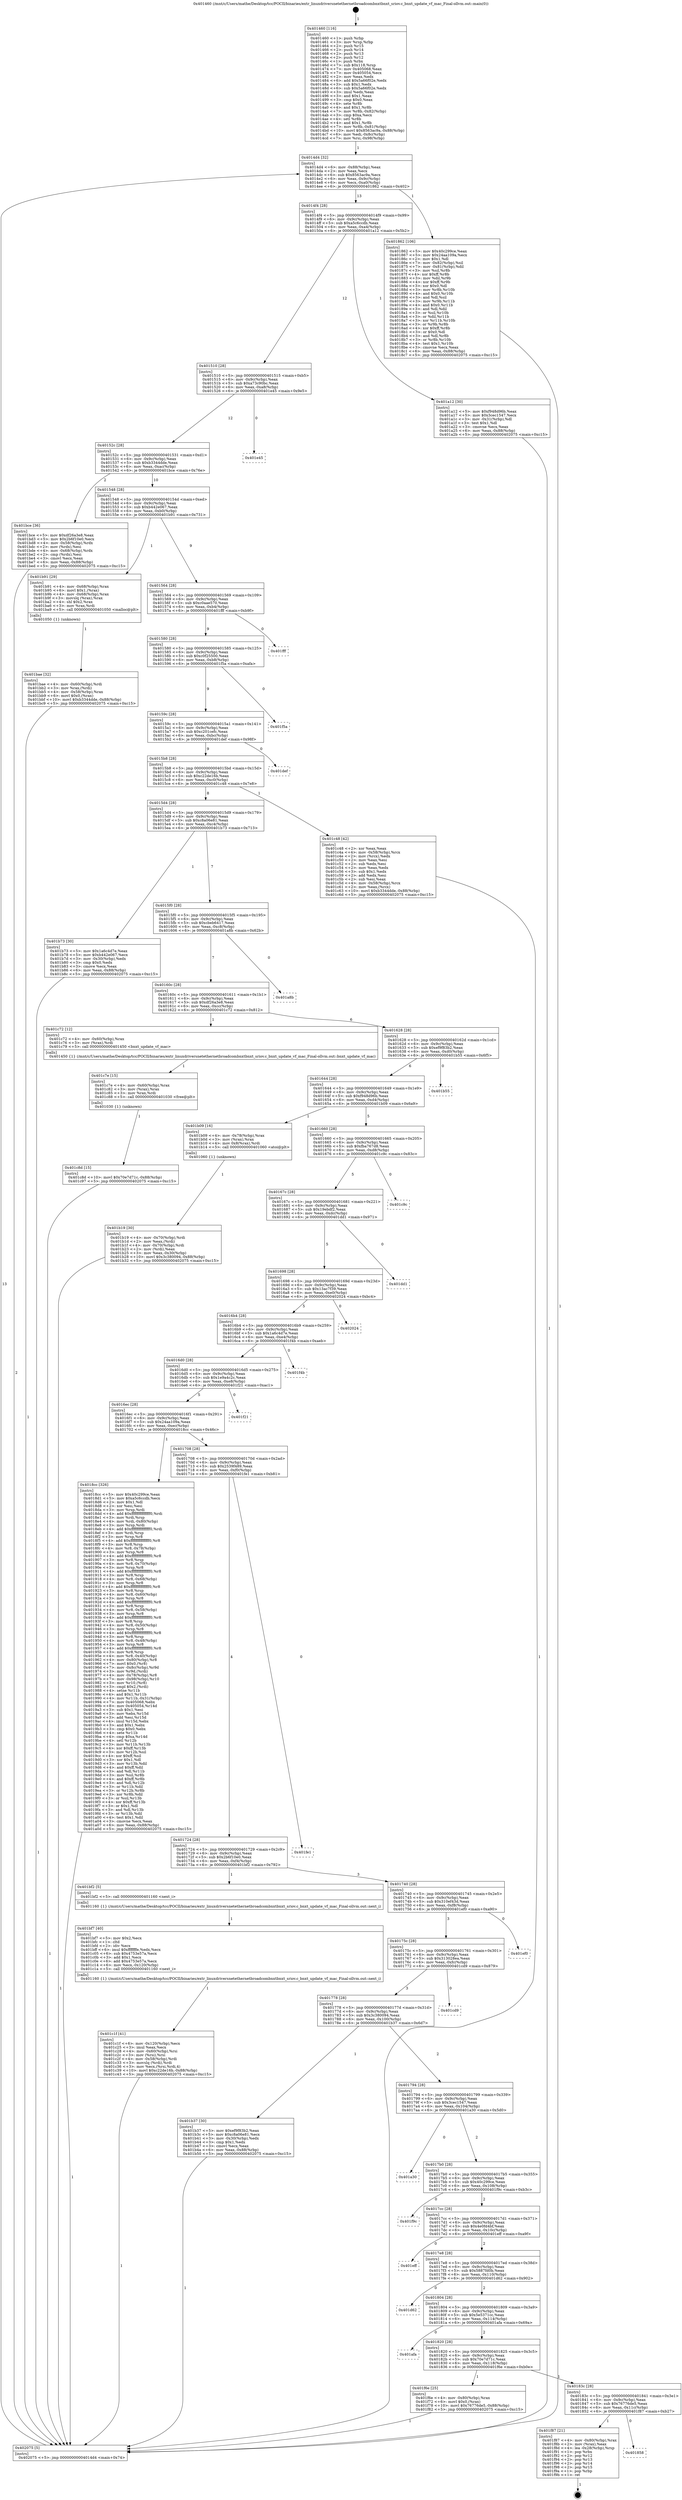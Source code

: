 digraph "0x401460" {
  label = "0x401460 (/mnt/c/Users/mathe/Desktop/tcc/POCII/binaries/extr_linuxdriversnetethernetbroadcombnxtbnxt_sriov.c_bnxt_update_vf_mac_Final-ollvm.out::main(0))"
  labelloc = "t"
  node[shape=record]

  Entry [label="",width=0.3,height=0.3,shape=circle,fillcolor=black,style=filled]
  "0x4014d4" [label="{
     0x4014d4 [32]\l
     | [instrs]\l
     &nbsp;&nbsp;0x4014d4 \<+6\>: mov -0x88(%rbp),%eax\l
     &nbsp;&nbsp;0x4014da \<+2\>: mov %eax,%ecx\l
     &nbsp;&nbsp;0x4014dc \<+6\>: sub $0x8563ac9a,%ecx\l
     &nbsp;&nbsp;0x4014e2 \<+6\>: mov %eax,-0x9c(%rbp)\l
     &nbsp;&nbsp;0x4014e8 \<+6\>: mov %ecx,-0xa0(%rbp)\l
     &nbsp;&nbsp;0x4014ee \<+6\>: je 0000000000401862 \<main+0x402\>\l
  }"]
  "0x401862" [label="{
     0x401862 [106]\l
     | [instrs]\l
     &nbsp;&nbsp;0x401862 \<+5\>: mov $0x40c299ce,%eax\l
     &nbsp;&nbsp;0x401867 \<+5\>: mov $0x24aa109a,%ecx\l
     &nbsp;&nbsp;0x40186c \<+2\>: mov $0x1,%dl\l
     &nbsp;&nbsp;0x40186e \<+7\>: mov -0x82(%rbp),%sil\l
     &nbsp;&nbsp;0x401875 \<+7\>: mov -0x81(%rbp),%dil\l
     &nbsp;&nbsp;0x40187c \<+3\>: mov %sil,%r8b\l
     &nbsp;&nbsp;0x40187f \<+4\>: xor $0xff,%r8b\l
     &nbsp;&nbsp;0x401883 \<+3\>: mov %dil,%r9b\l
     &nbsp;&nbsp;0x401886 \<+4\>: xor $0xff,%r9b\l
     &nbsp;&nbsp;0x40188a \<+3\>: xor $0x0,%dl\l
     &nbsp;&nbsp;0x40188d \<+3\>: mov %r8b,%r10b\l
     &nbsp;&nbsp;0x401890 \<+4\>: and $0x0,%r10b\l
     &nbsp;&nbsp;0x401894 \<+3\>: and %dl,%sil\l
     &nbsp;&nbsp;0x401897 \<+3\>: mov %r9b,%r11b\l
     &nbsp;&nbsp;0x40189a \<+4\>: and $0x0,%r11b\l
     &nbsp;&nbsp;0x40189e \<+3\>: and %dl,%dil\l
     &nbsp;&nbsp;0x4018a1 \<+3\>: or %sil,%r10b\l
     &nbsp;&nbsp;0x4018a4 \<+3\>: or %dil,%r11b\l
     &nbsp;&nbsp;0x4018a7 \<+3\>: xor %r11b,%r10b\l
     &nbsp;&nbsp;0x4018aa \<+3\>: or %r9b,%r8b\l
     &nbsp;&nbsp;0x4018ad \<+4\>: xor $0xff,%r8b\l
     &nbsp;&nbsp;0x4018b1 \<+3\>: or $0x0,%dl\l
     &nbsp;&nbsp;0x4018b4 \<+3\>: and %dl,%r8b\l
     &nbsp;&nbsp;0x4018b7 \<+3\>: or %r8b,%r10b\l
     &nbsp;&nbsp;0x4018ba \<+4\>: test $0x1,%r10b\l
     &nbsp;&nbsp;0x4018be \<+3\>: cmovne %ecx,%eax\l
     &nbsp;&nbsp;0x4018c1 \<+6\>: mov %eax,-0x88(%rbp)\l
     &nbsp;&nbsp;0x4018c7 \<+5\>: jmp 0000000000402075 \<main+0xc15\>\l
  }"]
  "0x4014f4" [label="{
     0x4014f4 [28]\l
     | [instrs]\l
     &nbsp;&nbsp;0x4014f4 \<+5\>: jmp 00000000004014f9 \<main+0x99\>\l
     &nbsp;&nbsp;0x4014f9 \<+6\>: mov -0x9c(%rbp),%eax\l
     &nbsp;&nbsp;0x4014ff \<+5\>: sub $0xa5c6ccdb,%eax\l
     &nbsp;&nbsp;0x401504 \<+6\>: mov %eax,-0xa4(%rbp)\l
     &nbsp;&nbsp;0x40150a \<+6\>: je 0000000000401a12 \<main+0x5b2\>\l
  }"]
  "0x402075" [label="{
     0x402075 [5]\l
     | [instrs]\l
     &nbsp;&nbsp;0x402075 \<+5\>: jmp 00000000004014d4 \<main+0x74\>\l
  }"]
  "0x401460" [label="{
     0x401460 [116]\l
     | [instrs]\l
     &nbsp;&nbsp;0x401460 \<+1\>: push %rbp\l
     &nbsp;&nbsp;0x401461 \<+3\>: mov %rsp,%rbp\l
     &nbsp;&nbsp;0x401464 \<+2\>: push %r15\l
     &nbsp;&nbsp;0x401466 \<+2\>: push %r14\l
     &nbsp;&nbsp;0x401468 \<+2\>: push %r13\l
     &nbsp;&nbsp;0x40146a \<+2\>: push %r12\l
     &nbsp;&nbsp;0x40146c \<+1\>: push %rbx\l
     &nbsp;&nbsp;0x40146d \<+7\>: sub $0x118,%rsp\l
     &nbsp;&nbsp;0x401474 \<+7\>: mov 0x405068,%eax\l
     &nbsp;&nbsp;0x40147b \<+7\>: mov 0x405054,%ecx\l
     &nbsp;&nbsp;0x401482 \<+2\>: mov %eax,%edx\l
     &nbsp;&nbsp;0x401484 \<+6\>: add $0x5a66f02e,%edx\l
     &nbsp;&nbsp;0x40148a \<+3\>: sub $0x1,%edx\l
     &nbsp;&nbsp;0x40148d \<+6\>: sub $0x5a66f02e,%edx\l
     &nbsp;&nbsp;0x401493 \<+3\>: imul %edx,%eax\l
     &nbsp;&nbsp;0x401496 \<+3\>: and $0x1,%eax\l
     &nbsp;&nbsp;0x401499 \<+3\>: cmp $0x0,%eax\l
     &nbsp;&nbsp;0x40149c \<+4\>: sete %r8b\l
     &nbsp;&nbsp;0x4014a0 \<+4\>: and $0x1,%r8b\l
     &nbsp;&nbsp;0x4014a4 \<+7\>: mov %r8b,-0x82(%rbp)\l
     &nbsp;&nbsp;0x4014ab \<+3\>: cmp $0xa,%ecx\l
     &nbsp;&nbsp;0x4014ae \<+4\>: setl %r8b\l
     &nbsp;&nbsp;0x4014b2 \<+4\>: and $0x1,%r8b\l
     &nbsp;&nbsp;0x4014b6 \<+7\>: mov %r8b,-0x81(%rbp)\l
     &nbsp;&nbsp;0x4014bd \<+10\>: movl $0x8563ac9a,-0x88(%rbp)\l
     &nbsp;&nbsp;0x4014c7 \<+6\>: mov %edi,-0x8c(%rbp)\l
     &nbsp;&nbsp;0x4014cd \<+7\>: mov %rsi,-0x98(%rbp)\l
  }"]
  Exit [label="",width=0.3,height=0.3,shape=circle,fillcolor=black,style=filled,peripheries=2]
  "0x401a12" [label="{
     0x401a12 [30]\l
     | [instrs]\l
     &nbsp;&nbsp;0x401a12 \<+5\>: mov $0xf948d96b,%eax\l
     &nbsp;&nbsp;0x401a17 \<+5\>: mov $0x3cec1547,%ecx\l
     &nbsp;&nbsp;0x401a1c \<+3\>: mov -0x31(%rbp),%dl\l
     &nbsp;&nbsp;0x401a1f \<+3\>: test $0x1,%dl\l
     &nbsp;&nbsp;0x401a22 \<+3\>: cmovne %ecx,%eax\l
     &nbsp;&nbsp;0x401a25 \<+6\>: mov %eax,-0x88(%rbp)\l
     &nbsp;&nbsp;0x401a2b \<+5\>: jmp 0000000000402075 \<main+0xc15\>\l
  }"]
  "0x401510" [label="{
     0x401510 [28]\l
     | [instrs]\l
     &nbsp;&nbsp;0x401510 \<+5\>: jmp 0000000000401515 \<main+0xb5\>\l
     &nbsp;&nbsp;0x401515 \<+6\>: mov -0x9c(%rbp),%eax\l
     &nbsp;&nbsp;0x40151b \<+5\>: sub $0xa73c90bc,%eax\l
     &nbsp;&nbsp;0x401520 \<+6\>: mov %eax,-0xa8(%rbp)\l
     &nbsp;&nbsp;0x401526 \<+6\>: je 0000000000401e45 \<main+0x9e5\>\l
  }"]
  "0x401858" [label="{
     0x401858\l
  }", style=dashed]
  "0x401e45" [label="{
     0x401e45\l
  }", style=dashed]
  "0x40152c" [label="{
     0x40152c [28]\l
     | [instrs]\l
     &nbsp;&nbsp;0x40152c \<+5\>: jmp 0000000000401531 \<main+0xd1\>\l
     &nbsp;&nbsp;0x401531 \<+6\>: mov -0x9c(%rbp),%eax\l
     &nbsp;&nbsp;0x401537 \<+5\>: sub $0xb3344dde,%eax\l
     &nbsp;&nbsp;0x40153c \<+6\>: mov %eax,-0xac(%rbp)\l
     &nbsp;&nbsp;0x401542 \<+6\>: je 0000000000401bce \<main+0x76e\>\l
  }"]
  "0x401f87" [label="{
     0x401f87 [21]\l
     | [instrs]\l
     &nbsp;&nbsp;0x401f87 \<+4\>: mov -0x80(%rbp),%rax\l
     &nbsp;&nbsp;0x401f8b \<+2\>: mov (%rax),%eax\l
     &nbsp;&nbsp;0x401f8d \<+4\>: lea -0x28(%rbp),%rsp\l
     &nbsp;&nbsp;0x401f91 \<+1\>: pop %rbx\l
     &nbsp;&nbsp;0x401f92 \<+2\>: pop %r12\l
     &nbsp;&nbsp;0x401f94 \<+2\>: pop %r13\l
     &nbsp;&nbsp;0x401f96 \<+2\>: pop %r14\l
     &nbsp;&nbsp;0x401f98 \<+2\>: pop %r15\l
     &nbsp;&nbsp;0x401f9a \<+1\>: pop %rbp\l
     &nbsp;&nbsp;0x401f9b \<+1\>: ret\l
  }"]
  "0x401bce" [label="{
     0x401bce [36]\l
     | [instrs]\l
     &nbsp;&nbsp;0x401bce \<+5\>: mov $0xdf26a3e8,%eax\l
     &nbsp;&nbsp;0x401bd3 \<+5\>: mov $0x2b6f10e0,%ecx\l
     &nbsp;&nbsp;0x401bd8 \<+4\>: mov -0x58(%rbp),%rdx\l
     &nbsp;&nbsp;0x401bdc \<+2\>: mov (%rdx),%esi\l
     &nbsp;&nbsp;0x401bde \<+4\>: mov -0x68(%rbp),%rdx\l
     &nbsp;&nbsp;0x401be2 \<+2\>: cmp (%rdx),%esi\l
     &nbsp;&nbsp;0x401be4 \<+3\>: cmovl %ecx,%eax\l
     &nbsp;&nbsp;0x401be7 \<+6\>: mov %eax,-0x88(%rbp)\l
     &nbsp;&nbsp;0x401bed \<+5\>: jmp 0000000000402075 \<main+0xc15\>\l
  }"]
  "0x401548" [label="{
     0x401548 [28]\l
     | [instrs]\l
     &nbsp;&nbsp;0x401548 \<+5\>: jmp 000000000040154d \<main+0xed\>\l
     &nbsp;&nbsp;0x40154d \<+6\>: mov -0x9c(%rbp),%eax\l
     &nbsp;&nbsp;0x401553 \<+5\>: sub $0xb442e067,%eax\l
     &nbsp;&nbsp;0x401558 \<+6\>: mov %eax,-0xb0(%rbp)\l
     &nbsp;&nbsp;0x40155e \<+6\>: je 0000000000401b91 \<main+0x731\>\l
  }"]
  "0x40183c" [label="{
     0x40183c [28]\l
     | [instrs]\l
     &nbsp;&nbsp;0x40183c \<+5\>: jmp 0000000000401841 \<main+0x3e1\>\l
     &nbsp;&nbsp;0x401841 \<+6\>: mov -0x9c(%rbp),%eax\l
     &nbsp;&nbsp;0x401847 \<+5\>: sub $0x76776de5,%eax\l
     &nbsp;&nbsp;0x40184c \<+6\>: mov %eax,-0x11c(%rbp)\l
     &nbsp;&nbsp;0x401852 \<+6\>: je 0000000000401f87 \<main+0xb27\>\l
  }"]
  "0x401b91" [label="{
     0x401b91 [29]\l
     | [instrs]\l
     &nbsp;&nbsp;0x401b91 \<+4\>: mov -0x68(%rbp),%rax\l
     &nbsp;&nbsp;0x401b95 \<+6\>: movl $0x1,(%rax)\l
     &nbsp;&nbsp;0x401b9b \<+4\>: mov -0x68(%rbp),%rax\l
     &nbsp;&nbsp;0x401b9f \<+3\>: movslq (%rax),%rax\l
     &nbsp;&nbsp;0x401ba2 \<+4\>: shl $0x2,%rax\l
     &nbsp;&nbsp;0x401ba6 \<+3\>: mov %rax,%rdi\l
     &nbsp;&nbsp;0x401ba9 \<+5\>: call 0000000000401050 \<malloc@plt\>\l
     | [calls]\l
     &nbsp;&nbsp;0x401050 \{1\} (unknown)\l
  }"]
  "0x401564" [label="{
     0x401564 [28]\l
     | [instrs]\l
     &nbsp;&nbsp;0x401564 \<+5\>: jmp 0000000000401569 \<main+0x109\>\l
     &nbsp;&nbsp;0x401569 \<+6\>: mov -0x9c(%rbp),%eax\l
     &nbsp;&nbsp;0x40156f \<+5\>: sub $0xc0aae570,%eax\l
     &nbsp;&nbsp;0x401574 \<+6\>: mov %eax,-0xb4(%rbp)\l
     &nbsp;&nbsp;0x40157a \<+6\>: je 0000000000401fff \<main+0xb9f\>\l
  }"]
  "0x401f6e" [label="{
     0x401f6e [25]\l
     | [instrs]\l
     &nbsp;&nbsp;0x401f6e \<+4\>: mov -0x80(%rbp),%rax\l
     &nbsp;&nbsp;0x401f72 \<+6\>: movl $0x0,(%rax)\l
     &nbsp;&nbsp;0x401f78 \<+10\>: movl $0x76776de5,-0x88(%rbp)\l
     &nbsp;&nbsp;0x401f82 \<+5\>: jmp 0000000000402075 \<main+0xc15\>\l
  }"]
  "0x401fff" [label="{
     0x401fff\l
  }", style=dashed]
  "0x401580" [label="{
     0x401580 [28]\l
     | [instrs]\l
     &nbsp;&nbsp;0x401580 \<+5\>: jmp 0000000000401585 \<main+0x125\>\l
     &nbsp;&nbsp;0x401585 \<+6\>: mov -0x9c(%rbp),%eax\l
     &nbsp;&nbsp;0x40158b \<+5\>: sub $0xc0f25500,%eax\l
     &nbsp;&nbsp;0x401590 \<+6\>: mov %eax,-0xb8(%rbp)\l
     &nbsp;&nbsp;0x401596 \<+6\>: je 0000000000401f5a \<main+0xafa\>\l
  }"]
  "0x401820" [label="{
     0x401820 [28]\l
     | [instrs]\l
     &nbsp;&nbsp;0x401820 \<+5\>: jmp 0000000000401825 \<main+0x3c5\>\l
     &nbsp;&nbsp;0x401825 \<+6\>: mov -0x9c(%rbp),%eax\l
     &nbsp;&nbsp;0x40182b \<+5\>: sub $0x70e7d71c,%eax\l
     &nbsp;&nbsp;0x401830 \<+6\>: mov %eax,-0x118(%rbp)\l
     &nbsp;&nbsp;0x401836 \<+6\>: je 0000000000401f6e \<main+0xb0e\>\l
  }"]
  "0x401f5a" [label="{
     0x401f5a\l
  }", style=dashed]
  "0x40159c" [label="{
     0x40159c [28]\l
     | [instrs]\l
     &nbsp;&nbsp;0x40159c \<+5\>: jmp 00000000004015a1 \<main+0x141\>\l
     &nbsp;&nbsp;0x4015a1 \<+6\>: mov -0x9c(%rbp),%eax\l
     &nbsp;&nbsp;0x4015a7 \<+5\>: sub $0xc201cefc,%eax\l
     &nbsp;&nbsp;0x4015ac \<+6\>: mov %eax,-0xbc(%rbp)\l
     &nbsp;&nbsp;0x4015b2 \<+6\>: je 0000000000401def \<main+0x98f\>\l
  }"]
  "0x401afa" [label="{
     0x401afa\l
  }", style=dashed]
  "0x401def" [label="{
     0x401def\l
  }", style=dashed]
  "0x4015b8" [label="{
     0x4015b8 [28]\l
     | [instrs]\l
     &nbsp;&nbsp;0x4015b8 \<+5\>: jmp 00000000004015bd \<main+0x15d\>\l
     &nbsp;&nbsp;0x4015bd \<+6\>: mov -0x9c(%rbp),%eax\l
     &nbsp;&nbsp;0x4015c3 \<+5\>: sub $0xc22de16b,%eax\l
     &nbsp;&nbsp;0x4015c8 \<+6\>: mov %eax,-0xc0(%rbp)\l
     &nbsp;&nbsp;0x4015ce \<+6\>: je 0000000000401c48 \<main+0x7e8\>\l
  }"]
  "0x401804" [label="{
     0x401804 [28]\l
     | [instrs]\l
     &nbsp;&nbsp;0x401804 \<+5\>: jmp 0000000000401809 \<main+0x3a9\>\l
     &nbsp;&nbsp;0x401809 \<+6\>: mov -0x9c(%rbp),%eax\l
     &nbsp;&nbsp;0x40180f \<+5\>: sub $0x5e5371cc,%eax\l
     &nbsp;&nbsp;0x401814 \<+6\>: mov %eax,-0x114(%rbp)\l
     &nbsp;&nbsp;0x40181a \<+6\>: je 0000000000401afa \<main+0x69a\>\l
  }"]
  "0x401c48" [label="{
     0x401c48 [42]\l
     | [instrs]\l
     &nbsp;&nbsp;0x401c48 \<+2\>: xor %eax,%eax\l
     &nbsp;&nbsp;0x401c4a \<+4\>: mov -0x58(%rbp),%rcx\l
     &nbsp;&nbsp;0x401c4e \<+2\>: mov (%rcx),%edx\l
     &nbsp;&nbsp;0x401c50 \<+2\>: mov %eax,%esi\l
     &nbsp;&nbsp;0x401c52 \<+2\>: sub %edx,%esi\l
     &nbsp;&nbsp;0x401c54 \<+2\>: mov %eax,%edx\l
     &nbsp;&nbsp;0x401c56 \<+3\>: sub $0x1,%edx\l
     &nbsp;&nbsp;0x401c59 \<+2\>: add %edx,%esi\l
     &nbsp;&nbsp;0x401c5b \<+2\>: sub %esi,%eax\l
     &nbsp;&nbsp;0x401c5d \<+4\>: mov -0x58(%rbp),%rcx\l
     &nbsp;&nbsp;0x401c61 \<+2\>: mov %eax,(%rcx)\l
     &nbsp;&nbsp;0x401c63 \<+10\>: movl $0xb3344dde,-0x88(%rbp)\l
     &nbsp;&nbsp;0x401c6d \<+5\>: jmp 0000000000402075 \<main+0xc15\>\l
  }"]
  "0x4015d4" [label="{
     0x4015d4 [28]\l
     | [instrs]\l
     &nbsp;&nbsp;0x4015d4 \<+5\>: jmp 00000000004015d9 \<main+0x179\>\l
     &nbsp;&nbsp;0x4015d9 \<+6\>: mov -0x9c(%rbp),%eax\l
     &nbsp;&nbsp;0x4015df \<+5\>: sub $0xc8a06e81,%eax\l
     &nbsp;&nbsp;0x4015e4 \<+6\>: mov %eax,-0xc4(%rbp)\l
     &nbsp;&nbsp;0x4015ea \<+6\>: je 0000000000401b73 \<main+0x713\>\l
  }"]
  "0x401d62" [label="{
     0x401d62\l
  }", style=dashed]
  "0x401b73" [label="{
     0x401b73 [30]\l
     | [instrs]\l
     &nbsp;&nbsp;0x401b73 \<+5\>: mov $0x1a6c4d7e,%eax\l
     &nbsp;&nbsp;0x401b78 \<+5\>: mov $0xb442e067,%ecx\l
     &nbsp;&nbsp;0x401b7d \<+3\>: mov -0x30(%rbp),%edx\l
     &nbsp;&nbsp;0x401b80 \<+3\>: cmp $0x0,%edx\l
     &nbsp;&nbsp;0x401b83 \<+3\>: cmove %ecx,%eax\l
     &nbsp;&nbsp;0x401b86 \<+6\>: mov %eax,-0x88(%rbp)\l
     &nbsp;&nbsp;0x401b8c \<+5\>: jmp 0000000000402075 \<main+0xc15\>\l
  }"]
  "0x4015f0" [label="{
     0x4015f0 [28]\l
     | [instrs]\l
     &nbsp;&nbsp;0x4015f0 \<+5\>: jmp 00000000004015f5 \<main+0x195\>\l
     &nbsp;&nbsp;0x4015f5 \<+6\>: mov -0x9c(%rbp),%eax\l
     &nbsp;&nbsp;0x4015fb \<+5\>: sub $0xcbeb6417,%eax\l
     &nbsp;&nbsp;0x401600 \<+6\>: mov %eax,-0xc8(%rbp)\l
     &nbsp;&nbsp;0x401606 \<+6\>: je 0000000000401a8b \<main+0x62b\>\l
  }"]
  "0x4017e8" [label="{
     0x4017e8 [28]\l
     | [instrs]\l
     &nbsp;&nbsp;0x4017e8 \<+5\>: jmp 00000000004017ed \<main+0x38d\>\l
     &nbsp;&nbsp;0x4017ed \<+6\>: mov -0x9c(%rbp),%eax\l
     &nbsp;&nbsp;0x4017f3 \<+5\>: sub $0x5887fd0b,%eax\l
     &nbsp;&nbsp;0x4017f8 \<+6\>: mov %eax,-0x110(%rbp)\l
     &nbsp;&nbsp;0x4017fe \<+6\>: je 0000000000401d62 \<main+0x902\>\l
  }"]
  "0x401a8b" [label="{
     0x401a8b\l
  }", style=dashed]
  "0x40160c" [label="{
     0x40160c [28]\l
     | [instrs]\l
     &nbsp;&nbsp;0x40160c \<+5\>: jmp 0000000000401611 \<main+0x1b1\>\l
     &nbsp;&nbsp;0x401611 \<+6\>: mov -0x9c(%rbp),%eax\l
     &nbsp;&nbsp;0x401617 \<+5\>: sub $0xdf26a3e8,%eax\l
     &nbsp;&nbsp;0x40161c \<+6\>: mov %eax,-0xcc(%rbp)\l
     &nbsp;&nbsp;0x401622 \<+6\>: je 0000000000401c72 \<main+0x812\>\l
  }"]
  "0x401eff" [label="{
     0x401eff\l
  }", style=dashed]
  "0x401c72" [label="{
     0x401c72 [12]\l
     | [instrs]\l
     &nbsp;&nbsp;0x401c72 \<+4\>: mov -0x60(%rbp),%rax\l
     &nbsp;&nbsp;0x401c76 \<+3\>: mov (%rax),%rdi\l
     &nbsp;&nbsp;0x401c79 \<+5\>: call 0000000000401450 \<bnxt_update_vf_mac\>\l
     | [calls]\l
     &nbsp;&nbsp;0x401450 \{1\} (/mnt/c/Users/mathe/Desktop/tcc/POCII/binaries/extr_linuxdriversnetethernetbroadcombnxtbnxt_sriov.c_bnxt_update_vf_mac_Final-ollvm.out::bnxt_update_vf_mac)\l
  }"]
  "0x401628" [label="{
     0x401628 [28]\l
     | [instrs]\l
     &nbsp;&nbsp;0x401628 \<+5\>: jmp 000000000040162d \<main+0x1cd\>\l
     &nbsp;&nbsp;0x40162d \<+6\>: mov -0x9c(%rbp),%eax\l
     &nbsp;&nbsp;0x401633 \<+5\>: sub $0xef9f83b2,%eax\l
     &nbsp;&nbsp;0x401638 \<+6\>: mov %eax,-0xd0(%rbp)\l
     &nbsp;&nbsp;0x40163e \<+6\>: je 0000000000401b55 \<main+0x6f5\>\l
  }"]
  "0x4017cc" [label="{
     0x4017cc [28]\l
     | [instrs]\l
     &nbsp;&nbsp;0x4017cc \<+5\>: jmp 00000000004017d1 \<main+0x371\>\l
     &nbsp;&nbsp;0x4017d1 \<+6\>: mov -0x9c(%rbp),%eax\l
     &nbsp;&nbsp;0x4017d7 \<+5\>: sub $0x4e0fd4bf,%eax\l
     &nbsp;&nbsp;0x4017dc \<+6\>: mov %eax,-0x10c(%rbp)\l
     &nbsp;&nbsp;0x4017e2 \<+6\>: je 0000000000401eff \<main+0xa9f\>\l
  }"]
  "0x401b55" [label="{
     0x401b55\l
  }", style=dashed]
  "0x401644" [label="{
     0x401644 [28]\l
     | [instrs]\l
     &nbsp;&nbsp;0x401644 \<+5\>: jmp 0000000000401649 \<main+0x1e9\>\l
     &nbsp;&nbsp;0x401649 \<+6\>: mov -0x9c(%rbp),%eax\l
     &nbsp;&nbsp;0x40164f \<+5\>: sub $0xf948d96b,%eax\l
     &nbsp;&nbsp;0x401654 \<+6\>: mov %eax,-0xd4(%rbp)\l
     &nbsp;&nbsp;0x40165a \<+6\>: je 0000000000401b09 \<main+0x6a9\>\l
  }"]
  "0x401f9c" [label="{
     0x401f9c\l
  }", style=dashed]
  "0x401b09" [label="{
     0x401b09 [16]\l
     | [instrs]\l
     &nbsp;&nbsp;0x401b09 \<+4\>: mov -0x78(%rbp),%rax\l
     &nbsp;&nbsp;0x401b0d \<+3\>: mov (%rax),%rax\l
     &nbsp;&nbsp;0x401b10 \<+4\>: mov 0x8(%rax),%rdi\l
     &nbsp;&nbsp;0x401b14 \<+5\>: call 0000000000401060 \<atoi@plt\>\l
     | [calls]\l
     &nbsp;&nbsp;0x401060 \{1\} (unknown)\l
  }"]
  "0x401660" [label="{
     0x401660 [28]\l
     | [instrs]\l
     &nbsp;&nbsp;0x401660 \<+5\>: jmp 0000000000401665 \<main+0x205\>\l
     &nbsp;&nbsp;0x401665 \<+6\>: mov -0x9c(%rbp),%eax\l
     &nbsp;&nbsp;0x40166b \<+5\>: sub $0xfba767d8,%eax\l
     &nbsp;&nbsp;0x401670 \<+6\>: mov %eax,-0xd8(%rbp)\l
     &nbsp;&nbsp;0x401676 \<+6\>: je 0000000000401c9c \<main+0x83c\>\l
  }"]
  "0x4017b0" [label="{
     0x4017b0 [28]\l
     | [instrs]\l
     &nbsp;&nbsp;0x4017b0 \<+5\>: jmp 00000000004017b5 \<main+0x355\>\l
     &nbsp;&nbsp;0x4017b5 \<+6\>: mov -0x9c(%rbp),%eax\l
     &nbsp;&nbsp;0x4017bb \<+5\>: sub $0x40c299ce,%eax\l
     &nbsp;&nbsp;0x4017c0 \<+6\>: mov %eax,-0x108(%rbp)\l
     &nbsp;&nbsp;0x4017c6 \<+6\>: je 0000000000401f9c \<main+0xb3c\>\l
  }"]
  "0x401c9c" [label="{
     0x401c9c\l
  }", style=dashed]
  "0x40167c" [label="{
     0x40167c [28]\l
     | [instrs]\l
     &nbsp;&nbsp;0x40167c \<+5\>: jmp 0000000000401681 \<main+0x221\>\l
     &nbsp;&nbsp;0x401681 \<+6\>: mov -0x9c(%rbp),%eax\l
     &nbsp;&nbsp;0x401687 \<+5\>: sub $0x19ebdf2,%eax\l
     &nbsp;&nbsp;0x40168c \<+6\>: mov %eax,-0xdc(%rbp)\l
     &nbsp;&nbsp;0x401692 \<+6\>: je 0000000000401dd1 \<main+0x971\>\l
  }"]
  "0x401a30" [label="{
     0x401a30\l
  }", style=dashed]
  "0x401dd1" [label="{
     0x401dd1\l
  }", style=dashed]
  "0x401698" [label="{
     0x401698 [28]\l
     | [instrs]\l
     &nbsp;&nbsp;0x401698 \<+5\>: jmp 000000000040169d \<main+0x23d\>\l
     &nbsp;&nbsp;0x40169d \<+6\>: mov -0x9c(%rbp),%eax\l
     &nbsp;&nbsp;0x4016a3 \<+5\>: sub $0x13ac7f39,%eax\l
     &nbsp;&nbsp;0x4016a8 \<+6\>: mov %eax,-0xe0(%rbp)\l
     &nbsp;&nbsp;0x4016ae \<+6\>: je 0000000000402024 \<main+0xbc4\>\l
  }"]
  "0x401c8d" [label="{
     0x401c8d [15]\l
     | [instrs]\l
     &nbsp;&nbsp;0x401c8d \<+10\>: movl $0x70e7d71c,-0x88(%rbp)\l
     &nbsp;&nbsp;0x401c97 \<+5\>: jmp 0000000000402075 \<main+0xc15\>\l
  }"]
  "0x402024" [label="{
     0x402024\l
  }", style=dashed]
  "0x4016b4" [label="{
     0x4016b4 [28]\l
     | [instrs]\l
     &nbsp;&nbsp;0x4016b4 \<+5\>: jmp 00000000004016b9 \<main+0x259\>\l
     &nbsp;&nbsp;0x4016b9 \<+6\>: mov -0x9c(%rbp),%eax\l
     &nbsp;&nbsp;0x4016bf \<+5\>: sub $0x1a6c4d7e,%eax\l
     &nbsp;&nbsp;0x4016c4 \<+6\>: mov %eax,-0xe4(%rbp)\l
     &nbsp;&nbsp;0x4016ca \<+6\>: je 0000000000401f4b \<main+0xaeb\>\l
  }"]
  "0x401c7e" [label="{
     0x401c7e [15]\l
     | [instrs]\l
     &nbsp;&nbsp;0x401c7e \<+4\>: mov -0x60(%rbp),%rax\l
     &nbsp;&nbsp;0x401c82 \<+3\>: mov (%rax),%rax\l
     &nbsp;&nbsp;0x401c85 \<+3\>: mov %rax,%rdi\l
     &nbsp;&nbsp;0x401c88 \<+5\>: call 0000000000401030 \<free@plt\>\l
     | [calls]\l
     &nbsp;&nbsp;0x401030 \{1\} (unknown)\l
  }"]
  "0x401f4b" [label="{
     0x401f4b\l
  }", style=dashed]
  "0x4016d0" [label="{
     0x4016d0 [28]\l
     | [instrs]\l
     &nbsp;&nbsp;0x4016d0 \<+5\>: jmp 00000000004016d5 \<main+0x275\>\l
     &nbsp;&nbsp;0x4016d5 \<+6\>: mov -0x9c(%rbp),%eax\l
     &nbsp;&nbsp;0x4016db \<+5\>: sub $0x1e9a4c2c,%eax\l
     &nbsp;&nbsp;0x4016e0 \<+6\>: mov %eax,-0xe8(%rbp)\l
     &nbsp;&nbsp;0x4016e6 \<+6\>: je 0000000000401f21 \<main+0xac1\>\l
  }"]
  "0x401c1f" [label="{
     0x401c1f [41]\l
     | [instrs]\l
     &nbsp;&nbsp;0x401c1f \<+6\>: mov -0x120(%rbp),%ecx\l
     &nbsp;&nbsp;0x401c25 \<+3\>: imul %eax,%ecx\l
     &nbsp;&nbsp;0x401c28 \<+4\>: mov -0x60(%rbp),%rsi\l
     &nbsp;&nbsp;0x401c2c \<+3\>: mov (%rsi),%rsi\l
     &nbsp;&nbsp;0x401c2f \<+4\>: mov -0x58(%rbp),%rdi\l
     &nbsp;&nbsp;0x401c33 \<+3\>: movslq (%rdi),%rdi\l
     &nbsp;&nbsp;0x401c36 \<+3\>: mov %ecx,(%rsi,%rdi,4)\l
     &nbsp;&nbsp;0x401c39 \<+10\>: movl $0xc22de16b,-0x88(%rbp)\l
     &nbsp;&nbsp;0x401c43 \<+5\>: jmp 0000000000402075 \<main+0xc15\>\l
  }"]
  "0x401f21" [label="{
     0x401f21\l
  }", style=dashed]
  "0x4016ec" [label="{
     0x4016ec [28]\l
     | [instrs]\l
     &nbsp;&nbsp;0x4016ec \<+5\>: jmp 00000000004016f1 \<main+0x291\>\l
     &nbsp;&nbsp;0x4016f1 \<+6\>: mov -0x9c(%rbp),%eax\l
     &nbsp;&nbsp;0x4016f7 \<+5\>: sub $0x24aa109a,%eax\l
     &nbsp;&nbsp;0x4016fc \<+6\>: mov %eax,-0xec(%rbp)\l
     &nbsp;&nbsp;0x401702 \<+6\>: je 00000000004018cc \<main+0x46c\>\l
  }"]
  "0x401bf7" [label="{
     0x401bf7 [40]\l
     | [instrs]\l
     &nbsp;&nbsp;0x401bf7 \<+5\>: mov $0x2,%ecx\l
     &nbsp;&nbsp;0x401bfc \<+1\>: cltd\l
     &nbsp;&nbsp;0x401bfd \<+2\>: idiv %ecx\l
     &nbsp;&nbsp;0x401bff \<+6\>: imul $0xfffffffe,%edx,%ecx\l
     &nbsp;&nbsp;0x401c05 \<+6\>: sub $0x4753e57a,%ecx\l
     &nbsp;&nbsp;0x401c0b \<+3\>: add $0x1,%ecx\l
     &nbsp;&nbsp;0x401c0e \<+6\>: add $0x4753e57a,%ecx\l
     &nbsp;&nbsp;0x401c14 \<+6\>: mov %ecx,-0x120(%rbp)\l
     &nbsp;&nbsp;0x401c1a \<+5\>: call 0000000000401160 \<next_i\>\l
     | [calls]\l
     &nbsp;&nbsp;0x401160 \{1\} (/mnt/c/Users/mathe/Desktop/tcc/POCII/binaries/extr_linuxdriversnetethernetbroadcombnxtbnxt_sriov.c_bnxt_update_vf_mac_Final-ollvm.out::next_i)\l
  }"]
  "0x4018cc" [label="{
     0x4018cc [326]\l
     | [instrs]\l
     &nbsp;&nbsp;0x4018cc \<+5\>: mov $0x40c299ce,%eax\l
     &nbsp;&nbsp;0x4018d1 \<+5\>: mov $0xa5c6ccdb,%ecx\l
     &nbsp;&nbsp;0x4018d6 \<+2\>: mov $0x1,%dl\l
     &nbsp;&nbsp;0x4018d8 \<+2\>: xor %esi,%esi\l
     &nbsp;&nbsp;0x4018da \<+3\>: mov %rsp,%rdi\l
     &nbsp;&nbsp;0x4018dd \<+4\>: add $0xfffffffffffffff0,%rdi\l
     &nbsp;&nbsp;0x4018e1 \<+3\>: mov %rdi,%rsp\l
     &nbsp;&nbsp;0x4018e4 \<+4\>: mov %rdi,-0x80(%rbp)\l
     &nbsp;&nbsp;0x4018e8 \<+3\>: mov %rsp,%rdi\l
     &nbsp;&nbsp;0x4018eb \<+4\>: add $0xfffffffffffffff0,%rdi\l
     &nbsp;&nbsp;0x4018ef \<+3\>: mov %rdi,%rsp\l
     &nbsp;&nbsp;0x4018f2 \<+3\>: mov %rsp,%r8\l
     &nbsp;&nbsp;0x4018f5 \<+4\>: add $0xfffffffffffffff0,%r8\l
     &nbsp;&nbsp;0x4018f9 \<+3\>: mov %r8,%rsp\l
     &nbsp;&nbsp;0x4018fc \<+4\>: mov %r8,-0x78(%rbp)\l
     &nbsp;&nbsp;0x401900 \<+3\>: mov %rsp,%r8\l
     &nbsp;&nbsp;0x401903 \<+4\>: add $0xfffffffffffffff0,%r8\l
     &nbsp;&nbsp;0x401907 \<+3\>: mov %r8,%rsp\l
     &nbsp;&nbsp;0x40190a \<+4\>: mov %r8,-0x70(%rbp)\l
     &nbsp;&nbsp;0x40190e \<+3\>: mov %rsp,%r8\l
     &nbsp;&nbsp;0x401911 \<+4\>: add $0xfffffffffffffff0,%r8\l
     &nbsp;&nbsp;0x401915 \<+3\>: mov %r8,%rsp\l
     &nbsp;&nbsp;0x401918 \<+4\>: mov %r8,-0x68(%rbp)\l
     &nbsp;&nbsp;0x40191c \<+3\>: mov %rsp,%r8\l
     &nbsp;&nbsp;0x40191f \<+4\>: add $0xfffffffffffffff0,%r8\l
     &nbsp;&nbsp;0x401923 \<+3\>: mov %r8,%rsp\l
     &nbsp;&nbsp;0x401926 \<+4\>: mov %r8,-0x60(%rbp)\l
     &nbsp;&nbsp;0x40192a \<+3\>: mov %rsp,%r8\l
     &nbsp;&nbsp;0x40192d \<+4\>: add $0xfffffffffffffff0,%r8\l
     &nbsp;&nbsp;0x401931 \<+3\>: mov %r8,%rsp\l
     &nbsp;&nbsp;0x401934 \<+4\>: mov %r8,-0x58(%rbp)\l
     &nbsp;&nbsp;0x401938 \<+3\>: mov %rsp,%r8\l
     &nbsp;&nbsp;0x40193b \<+4\>: add $0xfffffffffffffff0,%r8\l
     &nbsp;&nbsp;0x40193f \<+3\>: mov %r8,%rsp\l
     &nbsp;&nbsp;0x401942 \<+4\>: mov %r8,-0x50(%rbp)\l
     &nbsp;&nbsp;0x401946 \<+3\>: mov %rsp,%r8\l
     &nbsp;&nbsp;0x401949 \<+4\>: add $0xfffffffffffffff0,%r8\l
     &nbsp;&nbsp;0x40194d \<+3\>: mov %r8,%rsp\l
     &nbsp;&nbsp;0x401950 \<+4\>: mov %r8,-0x48(%rbp)\l
     &nbsp;&nbsp;0x401954 \<+3\>: mov %rsp,%r8\l
     &nbsp;&nbsp;0x401957 \<+4\>: add $0xfffffffffffffff0,%r8\l
     &nbsp;&nbsp;0x40195b \<+3\>: mov %r8,%rsp\l
     &nbsp;&nbsp;0x40195e \<+4\>: mov %r8,-0x40(%rbp)\l
     &nbsp;&nbsp;0x401962 \<+4\>: mov -0x80(%rbp),%r8\l
     &nbsp;&nbsp;0x401966 \<+7\>: movl $0x0,(%r8)\l
     &nbsp;&nbsp;0x40196d \<+7\>: mov -0x8c(%rbp),%r9d\l
     &nbsp;&nbsp;0x401974 \<+3\>: mov %r9d,(%rdi)\l
     &nbsp;&nbsp;0x401977 \<+4\>: mov -0x78(%rbp),%r8\l
     &nbsp;&nbsp;0x40197b \<+7\>: mov -0x98(%rbp),%r10\l
     &nbsp;&nbsp;0x401982 \<+3\>: mov %r10,(%r8)\l
     &nbsp;&nbsp;0x401985 \<+3\>: cmpl $0x2,(%rdi)\l
     &nbsp;&nbsp;0x401988 \<+4\>: setne %r11b\l
     &nbsp;&nbsp;0x40198c \<+4\>: and $0x1,%r11b\l
     &nbsp;&nbsp;0x401990 \<+4\>: mov %r11b,-0x31(%rbp)\l
     &nbsp;&nbsp;0x401994 \<+7\>: mov 0x405068,%ebx\l
     &nbsp;&nbsp;0x40199b \<+8\>: mov 0x405054,%r14d\l
     &nbsp;&nbsp;0x4019a3 \<+3\>: sub $0x1,%esi\l
     &nbsp;&nbsp;0x4019a6 \<+3\>: mov %ebx,%r15d\l
     &nbsp;&nbsp;0x4019a9 \<+3\>: add %esi,%r15d\l
     &nbsp;&nbsp;0x4019ac \<+4\>: imul %r15d,%ebx\l
     &nbsp;&nbsp;0x4019b0 \<+3\>: and $0x1,%ebx\l
     &nbsp;&nbsp;0x4019b3 \<+3\>: cmp $0x0,%ebx\l
     &nbsp;&nbsp;0x4019b6 \<+4\>: sete %r11b\l
     &nbsp;&nbsp;0x4019ba \<+4\>: cmp $0xa,%r14d\l
     &nbsp;&nbsp;0x4019be \<+4\>: setl %r12b\l
     &nbsp;&nbsp;0x4019c2 \<+3\>: mov %r11b,%r13b\l
     &nbsp;&nbsp;0x4019c5 \<+4\>: xor $0xff,%r13b\l
     &nbsp;&nbsp;0x4019c9 \<+3\>: mov %r12b,%sil\l
     &nbsp;&nbsp;0x4019cc \<+4\>: xor $0xff,%sil\l
     &nbsp;&nbsp;0x4019d0 \<+3\>: xor $0x1,%dl\l
     &nbsp;&nbsp;0x4019d3 \<+3\>: mov %r13b,%dil\l
     &nbsp;&nbsp;0x4019d6 \<+4\>: and $0xff,%dil\l
     &nbsp;&nbsp;0x4019da \<+3\>: and %dl,%r11b\l
     &nbsp;&nbsp;0x4019dd \<+3\>: mov %sil,%r8b\l
     &nbsp;&nbsp;0x4019e0 \<+4\>: and $0xff,%r8b\l
     &nbsp;&nbsp;0x4019e4 \<+3\>: and %dl,%r12b\l
     &nbsp;&nbsp;0x4019e7 \<+3\>: or %r11b,%dil\l
     &nbsp;&nbsp;0x4019ea \<+3\>: or %r12b,%r8b\l
     &nbsp;&nbsp;0x4019ed \<+3\>: xor %r8b,%dil\l
     &nbsp;&nbsp;0x4019f0 \<+3\>: or %sil,%r13b\l
     &nbsp;&nbsp;0x4019f3 \<+4\>: xor $0xff,%r13b\l
     &nbsp;&nbsp;0x4019f7 \<+3\>: or $0x1,%dl\l
     &nbsp;&nbsp;0x4019fa \<+3\>: and %dl,%r13b\l
     &nbsp;&nbsp;0x4019fd \<+3\>: or %r13b,%dil\l
     &nbsp;&nbsp;0x401a00 \<+4\>: test $0x1,%dil\l
     &nbsp;&nbsp;0x401a04 \<+3\>: cmovne %ecx,%eax\l
     &nbsp;&nbsp;0x401a07 \<+6\>: mov %eax,-0x88(%rbp)\l
     &nbsp;&nbsp;0x401a0d \<+5\>: jmp 0000000000402075 \<main+0xc15\>\l
  }"]
  "0x401708" [label="{
     0x401708 [28]\l
     | [instrs]\l
     &nbsp;&nbsp;0x401708 \<+5\>: jmp 000000000040170d \<main+0x2ad\>\l
     &nbsp;&nbsp;0x40170d \<+6\>: mov -0x9c(%rbp),%eax\l
     &nbsp;&nbsp;0x401713 \<+5\>: sub $0x2539f489,%eax\l
     &nbsp;&nbsp;0x401718 \<+6\>: mov %eax,-0xf0(%rbp)\l
     &nbsp;&nbsp;0x40171e \<+6\>: je 0000000000401fe1 \<main+0xb81\>\l
  }"]
  "0x401bae" [label="{
     0x401bae [32]\l
     | [instrs]\l
     &nbsp;&nbsp;0x401bae \<+4\>: mov -0x60(%rbp),%rdi\l
     &nbsp;&nbsp;0x401bb2 \<+3\>: mov %rax,(%rdi)\l
     &nbsp;&nbsp;0x401bb5 \<+4\>: mov -0x58(%rbp),%rax\l
     &nbsp;&nbsp;0x401bb9 \<+6\>: movl $0x0,(%rax)\l
     &nbsp;&nbsp;0x401bbf \<+10\>: movl $0xb3344dde,-0x88(%rbp)\l
     &nbsp;&nbsp;0x401bc9 \<+5\>: jmp 0000000000402075 \<main+0xc15\>\l
  }"]
  "0x401b19" [label="{
     0x401b19 [30]\l
     | [instrs]\l
     &nbsp;&nbsp;0x401b19 \<+4\>: mov -0x70(%rbp),%rdi\l
     &nbsp;&nbsp;0x401b1d \<+2\>: mov %eax,(%rdi)\l
     &nbsp;&nbsp;0x401b1f \<+4\>: mov -0x70(%rbp),%rdi\l
     &nbsp;&nbsp;0x401b23 \<+2\>: mov (%rdi),%eax\l
     &nbsp;&nbsp;0x401b25 \<+3\>: mov %eax,-0x30(%rbp)\l
     &nbsp;&nbsp;0x401b28 \<+10\>: movl $0x3c380094,-0x88(%rbp)\l
     &nbsp;&nbsp;0x401b32 \<+5\>: jmp 0000000000402075 \<main+0xc15\>\l
  }"]
  "0x401794" [label="{
     0x401794 [28]\l
     | [instrs]\l
     &nbsp;&nbsp;0x401794 \<+5\>: jmp 0000000000401799 \<main+0x339\>\l
     &nbsp;&nbsp;0x401799 \<+6\>: mov -0x9c(%rbp),%eax\l
     &nbsp;&nbsp;0x40179f \<+5\>: sub $0x3cec1547,%eax\l
     &nbsp;&nbsp;0x4017a4 \<+6\>: mov %eax,-0x104(%rbp)\l
     &nbsp;&nbsp;0x4017aa \<+6\>: je 0000000000401a30 \<main+0x5d0\>\l
  }"]
  "0x401fe1" [label="{
     0x401fe1\l
  }", style=dashed]
  "0x401724" [label="{
     0x401724 [28]\l
     | [instrs]\l
     &nbsp;&nbsp;0x401724 \<+5\>: jmp 0000000000401729 \<main+0x2c9\>\l
     &nbsp;&nbsp;0x401729 \<+6\>: mov -0x9c(%rbp),%eax\l
     &nbsp;&nbsp;0x40172f \<+5\>: sub $0x2b6f10e0,%eax\l
     &nbsp;&nbsp;0x401734 \<+6\>: mov %eax,-0xf4(%rbp)\l
     &nbsp;&nbsp;0x40173a \<+6\>: je 0000000000401bf2 \<main+0x792\>\l
  }"]
  "0x401b37" [label="{
     0x401b37 [30]\l
     | [instrs]\l
     &nbsp;&nbsp;0x401b37 \<+5\>: mov $0xef9f83b2,%eax\l
     &nbsp;&nbsp;0x401b3c \<+5\>: mov $0xc8a06e81,%ecx\l
     &nbsp;&nbsp;0x401b41 \<+3\>: mov -0x30(%rbp),%edx\l
     &nbsp;&nbsp;0x401b44 \<+3\>: cmp $0x1,%edx\l
     &nbsp;&nbsp;0x401b47 \<+3\>: cmovl %ecx,%eax\l
     &nbsp;&nbsp;0x401b4a \<+6\>: mov %eax,-0x88(%rbp)\l
     &nbsp;&nbsp;0x401b50 \<+5\>: jmp 0000000000402075 \<main+0xc15\>\l
  }"]
  "0x401bf2" [label="{
     0x401bf2 [5]\l
     | [instrs]\l
     &nbsp;&nbsp;0x401bf2 \<+5\>: call 0000000000401160 \<next_i\>\l
     | [calls]\l
     &nbsp;&nbsp;0x401160 \{1\} (/mnt/c/Users/mathe/Desktop/tcc/POCII/binaries/extr_linuxdriversnetethernetbroadcombnxtbnxt_sriov.c_bnxt_update_vf_mac_Final-ollvm.out::next_i)\l
  }"]
  "0x401740" [label="{
     0x401740 [28]\l
     | [instrs]\l
     &nbsp;&nbsp;0x401740 \<+5\>: jmp 0000000000401745 \<main+0x2e5\>\l
     &nbsp;&nbsp;0x401745 \<+6\>: mov -0x9c(%rbp),%eax\l
     &nbsp;&nbsp;0x40174b \<+5\>: sub $0x310ef43d,%eax\l
     &nbsp;&nbsp;0x401750 \<+6\>: mov %eax,-0xf8(%rbp)\l
     &nbsp;&nbsp;0x401756 \<+6\>: je 0000000000401ef0 \<main+0xa90\>\l
  }"]
  "0x401778" [label="{
     0x401778 [28]\l
     | [instrs]\l
     &nbsp;&nbsp;0x401778 \<+5\>: jmp 000000000040177d \<main+0x31d\>\l
     &nbsp;&nbsp;0x40177d \<+6\>: mov -0x9c(%rbp),%eax\l
     &nbsp;&nbsp;0x401783 \<+5\>: sub $0x3c380094,%eax\l
     &nbsp;&nbsp;0x401788 \<+6\>: mov %eax,-0x100(%rbp)\l
     &nbsp;&nbsp;0x40178e \<+6\>: je 0000000000401b37 \<main+0x6d7\>\l
  }"]
  "0x401ef0" [label="{
     0x401ef0\l
  }", style=dashed]
  "0x40175c" [label="{
     0x40175c [28]\l
     | [instrs]\l
     &nbsp;&nbsp;0x40175c \<+5\>: jmp 0000000000401761 \<main+0x301\>\l
     &nbsp;&nbsp;0x401761 \<+6\>: mov -0x9c(%rbp),%eax\l
     &nbsp;&nbsp;0x401767 \<+5\>: sub $0x313028ea,%eax\l
     &nbsp;&nbsp;0x40176c \<+6\>: mov %eax,-0xfc(%rbp)\l
     &nbsp;&nbsp;0x401772 \<+6\>: je 0000000000401cd9 \<main+0x879\>\l
  }"]
  "0x401cd9" [label="{
     0x401cd9\l
  }", style=dashed]
  Entry -> "0x401460" [label=" 1"]
  "0x4014d4" -> "0x401862" [label=" 1"]
  "0x4014d4" -> "0x4014f4" [label=" 13"]
  "0x401862" -> "0x402075" [label=" 1"]
  "0x401460" -> "0x4014d4" [label=" 1"]
  "0x402075" -> "0x4014d4" [label=" 13"]
  "0x401f87" -> Exit [label=" 1"]
  "0x4014f4" -> "0x401a12" [label=" 1"]
  "0x4014f4" -> "0x401510" [label=" 12"]
  "0x40183c" -> "0x401858" [label=" 0"]
  "0x401510" -> "0x401e45" [label=" 0"]
  "0x401510" -> "0x40152c" [label=" 12"]
  "0x40183c" -> "0x401f87" [label=" 1"]
  "0x40152c" -> "0x401bce" [label=" 2"]
  "0x40152c" -> "0x401548" [label=" 10"]
  "0x401f6e" -> "0x402075" [label=" 1"]
  "0x401548" -> "0x401b91" [label=" 1"]
  "0x401548" -> "0x401564" [label=" 9"]
  "0x401820" -> "0x40183c" [label=" 1"]
  "0x401564" -> "0x401fff" [label=" 0"]
  "0x401564" -> "0x401580" [label=" 9"]
  "0x401820" -> "0x401f6e" [label=" 1"]
  "0x401580" -> "0x401f5a" [label=" 0"]
  "0x401580" -> "0x40159c" [label=" 9"]
  "0x401804" -> "0x401820" [label=" 2"]
  "0x40159c" -> "0x401def" [label=" 0"]
  "0x40159c" -> "0x4015b8" [label=" 9"]
  "0x401804" -> "0x401afa" [label=" 0"]
  "0x4015b8" -> "0x401c48" [label=" 1"]
  "0x4015b8" -> "0x4015d4" [label=" 8"]
  "0x4017e8" -> "0x401804" [label=" 2"]
  "0x4015d4" -> "0x401b73" [label=" 1"]
  "0x4015d4" -> "0x4015f0" [label=" 7"]
  "0x4017e8" -> "0x401d62" [label=" 0"]
  "0x4015f0" -> "0x401a8b" [label=" 0"]
  "0x4015f0" -> "0x40160c" [label=" 7"]
  "0x4017cc" -> "0x4017e8" [label=" 2"]
  "0x40160c" -> "0x401c72" [label=" 1"]
  "0x40160c" -> "0x401628" [label=" 6"]
  "0x4017cc" -> "0x401eff" [label=" 0"]
  "0x401628" -> "0x401b55" [label=" 0"]
  "0x401628" -> "0x401644" [label=" 6"]
  "0x4017b0" -> "0x4017cc" [label=" 2"]
  "0x401644" -> "0x401b09" [label=" 1"]
  "0x401644" -> "0x401660" [label=" 5"]
  "0x4017b0" -> "0x401f9c" [label=" 0"]
  "0x401660" -> "0x401c9c" [label=" 0"]
  "0x401660" -> "0x40167c" [label=" 5"]
  "0x401794" -> "0x4017b0" [label=" 2"]
  "0x40167c" -> "0x401dd1" [label=" 0"]
  "0x40167c" -> "0x401698" [label=" 5"]
  "0x401794" -> "0x401a30" [label=" 0"]
  "0x401698" -> "0x402024" [label=" 0"]
  "0x401698" -> "0x4016b4" [label=" 5"]
  "0x401c8d" -> "0x402075" [label=" 1"]
  "0x4016b4" -> "0x401f4b" [label=" 0"]
  "0x4016b4" -> "0x4016d0" [label=" 5"]
  "0x401c7e" -> "0x401c8d" [label=" 1"]
  "0x4016d0" -> "0x401f21" [label=" 0"]
  "0x4016d0" -> "0x4016ec" [label=" 5"]
  "0x401c72" -> "0x401c7e" [label=" 1"]
  "0x4016ec" -> "0x4018cc" [label=" 1"]
  "0x4016ec" -> "0x401708" [label=" 4"]
  "0x401c48" -> "0x402075" [label=" 1"]
  "0x4018cc" -> "0x402075" [label=" 1"]
  "0x401a12" -> "0x402075" [label=" 1"]
  "0x401b09" -> "0x401b19" [label=" 1"]
  "0x401b19" -> "0x402075" [label=" 1"]
  "0x401c1f" -> "0x402075" [label=" 1"]
  "0x401708" -> "0x401fe1" [label=" 0"]
  "0x401708" -> "0x401724" [label=" 4"]
  "0x401bf7" -> "0x401c1f" [label=" 1"]
  "0x401724" -> "0x401bf2" [label=" 1"]
  "0x401724" -> "0x401740" [label=" 3"]
  "0x401bf2" -> "0x401bf7" [label=" 1"]
  "0x401740" -> "0x401ef0" [label=" 0"]
  "0x401740" -> "0x40175c" [label=" 3"]
  "0x401bae" -> "0x402075" [label=" 1"]
  "0x40175c" -> "0x401cd9" [label=" 0"]
  "0x40175c" -> "0x401778" [label=" 3"]
  "0x401bce" -> "0x402075" [label=" 2"]
  "0x401778" -> "0x401b37" [label=" 1"]
  "0x401778" -> "0x401794" [label=" 2"]
  "0x401b37" -> "0x402075" [label=" 1"]
  "0x401b73" -> "0x402075" [label=" 1"]
  "0x401b91" -> "0x401bae" [label=" 1"]
}
